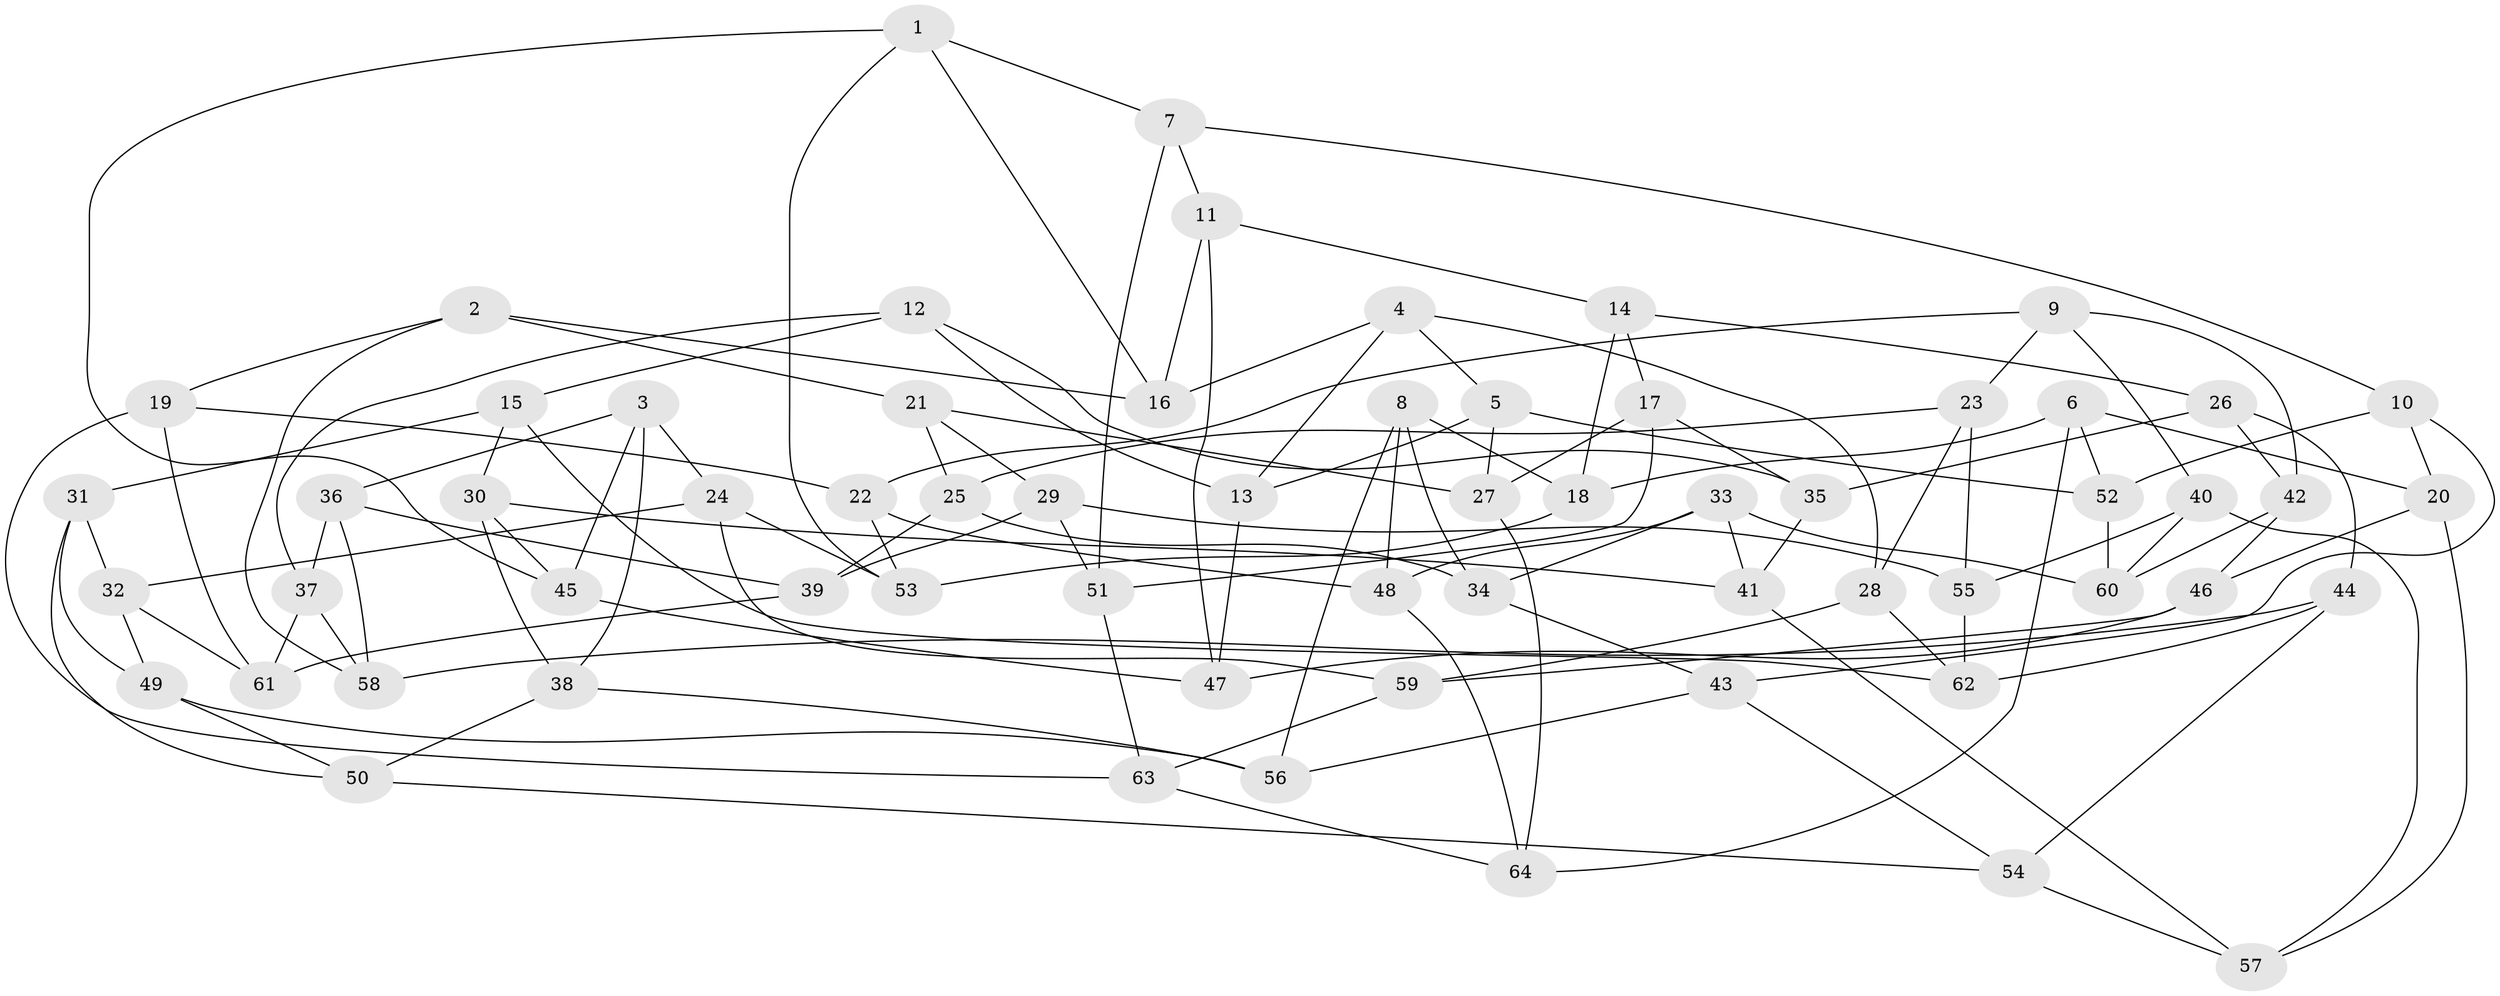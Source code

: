 // Generated by graph-tools (version 1.1) at 2025/57/03/09/25 04:57:50]
// undirected, 64 vertices, 128 edges
graph export_dot {
graph [start="1"]
  node [color=gray90,style=filled];
  1;
  2;
  3;
  4;
  5;
  6;
  7;
  8;
  9;
  10;
  11;
  12;
  13;
  14;
  15;
  16;
  17;
  18;
  19;
  20;
  21;
  22;
  23;
  24;
  25;
  26;
  27;
  28;
  29;
  30;
  31;
  32;
  33;
  34;
  35;
  36;
  37;
  38;
  39;
  40;
  41;
  42;
  43;
  44;
  45;
  46;
  47;
  48;
  49;
  50;
  51;
  52;
  53;
  54;
  55;
  56;
  57;
  58;
  59;
  60;
  61;
  62;
  63;
  64;
  1 -- 16;
  1 -- 53;
  1 -- 45;
  1 -- 7;
  2 -- 16;
  2 -- 58;
  2 -- 19;
  2 -- 21;
  3 -- 24;
  3 -- 36;
  3 -- 45;
  3 -- 38;
  4 -- 5;
  4 -- 13;
  4 -- 28;
  4 -- 16;
  5 -- 27;
  5 -- 52;
  5 -- 13;
  6 -- 20;
  6 -- 52;
  6 -- 64;
  6 -- 18;
  7 -- 10;
  7 -- 11;
  7 -- 51;
  8 -- 18;
  8 -- 56;
  8 -- 48;
  8 -- 34;
  9 -- 42;
  9 -- 23;
  9 -- 22;
  9 -- 40;
  10 -- 52;
  10 -- 43;
  10 -- 20;
  11 -- 47;
  11 -- 16;
  11 -- 14;
  12 -- 15;
  12 -- 37;
  12 -- 35;
  12 -- 13;
  13 -- 47;
  14 -- 17;
  14 -- 26;
  14 -- 18;
  15 -- 31;
  15 -- 30;
  15 -- 62;
  17 -- 51;
  17 -- 35;
  17 -- 27;
  18 -- 53;
  19 -- 61;
  19 -- 22;
  19 -- 63;
  20 -- 57;
  20 -- 46;
  21 -- 25;
  21 -- 29;
  21 -- 27;
  22 -- 53;
  22 -- 48;
  23 -- 25;
  23 -- 55;
  23 -- 28;
  24 -- 59;
  24 -- 32;
  24 -- 53;
  25 -- 34;
  25 -- 39;
  26 -- 44;
  26 -- 35;
  26 -- 42;
  27 -- 64;
  28 -- 62;
  28 -- 59;
  29 -- 55;
  29 -- 39;
  29 -- 51;
  30 -- 38;
  30 -- 45;
  30 -- 41;
  31 -- 50;
  31 -- 32;
  31 -- 49;
  32 -- 49;
  32 -- 61;
  33 -- 48;
  33 -- 60;
  33 -- 34;
  33 -- 41;
  34 -- 43;
  35 -- 41;
  36 -- 39;
  36 -- 58;
  36 -- 37;
  37 -- 58;
  37 -- 61;
  38 -- 50;
  38 -- 56;
  39 -- 61;
  40 -- 55;
  40 -- 60;
  40 -- 57;
  41 -- 57;
  42 -- 46;
  42 -- 60;
  43 -- 56;
  43 -- 54;
  44 -- 54;
  44 -- 58;
  44 -- 62;
  45 -- 47;
  46 -- 59;
  46 -- 47;
  48 -- 64;
  49 -- 56;
  49 -- 50;
  50 -- 54;
  51 -- 63;
  52 -- 60;
  54 -- 57;
  55 -- 62;
  59 -- 63;
  63 -- 64;
}
